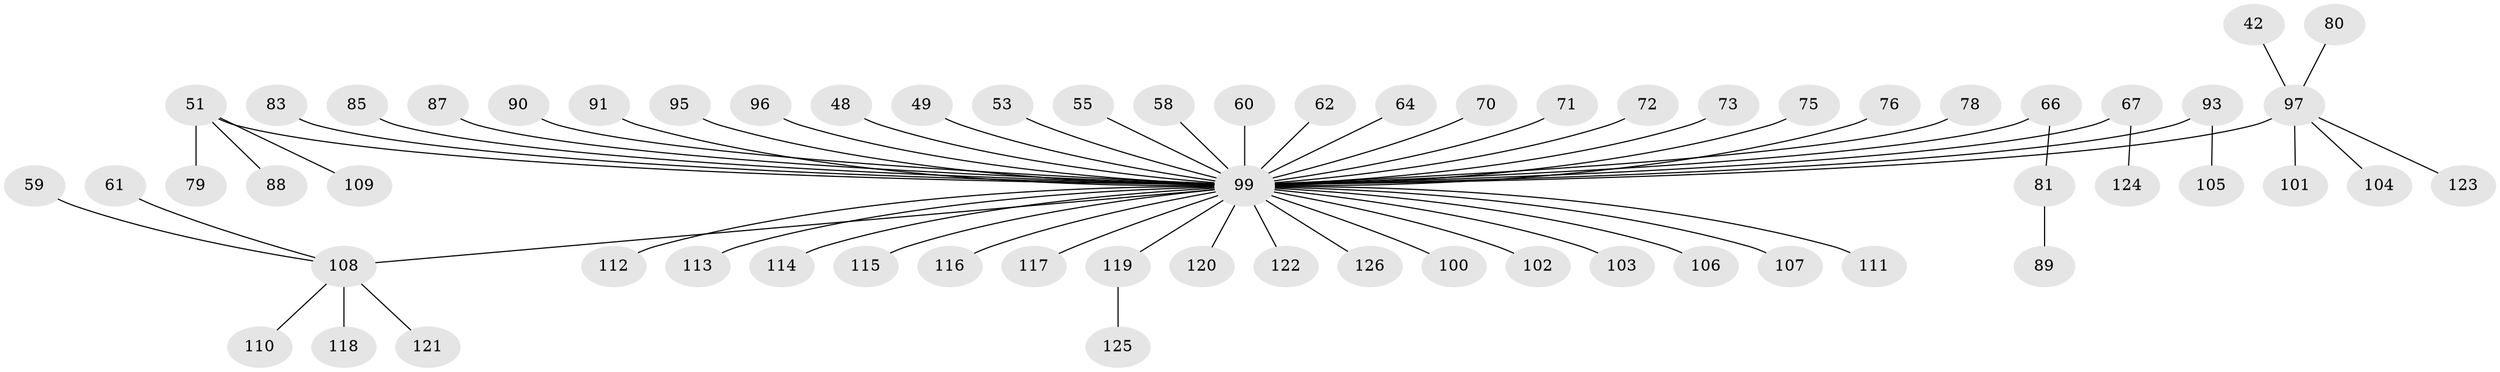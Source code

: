 // original degree distribution, {3: 0.15079365079365079, 6: 0.047619047619047616, 5: 0.031746031746031744, 4: 0.07142857142857142, 1: 0.5476190476190477, 2: 0.15079365079365079}
// Generated by graph-tools (version 1.1) at 2025/41/03/09/25 04:41:06]
// undirected, 63 vertices, 62 edges
graph export_dot {
graph [start="1"]
  node [color=gray90,style=filled];
  42;
  48;
  49 [super="+13+46"];
  51 [super="+38"];
  53;
  55;
  58;
  59;
  60;
  61;
  62;
  64;
  66 [super="+47"];
  67;
  70;
  71;
  72;
  73;
  75 [super="+36"];
  76;
  78;
  79;
  80;
  81;
  83;
  85;
  87;
  88;
  89;
  90;
  91;
  93;
  95;
  96;
  97 [super="+69+74"];
  99 [super="+33+45+92+98"];
  100;
  101;
  102;
  103;
  104;
  105;
  106;
  107;
  108 [super="+82+35+94+50"];
  109;
  110;
  111;
  112;
  113;
  114;
  115;
  116;
  117;
  118;
  119 [super="+18+24+40+43"];
  120;
  121;
  122;
  123;
  124;
  125;
  126;
  42 -- 97;
  48 -- 99;
  49 -- 99;
  51 -- 88;
  51 -- 109;
  51 -- 79;
  51 -- 99;
  53 -- 99;
  55 -- 99;
  58 -- 99;
  59 -- 108;
  60 -- 99;
  61 -- 108;
  62 -- 99;
  64 -- 99;
  66 -- 81;
  66 -- 99;
  67 -- 124;
  67 -- 99;
  70 -- 99;
  71 -- 99;
  72 -- 99;
  73 -- 99;
  75 -- 99;
  76 -- 99;
  78 -- 99;
  80 -- 97;
  81 -- 89;
  83 -- 99;
  85 -- 99;
  87 -- 99;
  90 -- 99;
  91 -- 99;
  93 -- 105;
  93 -- 99;
  95 -- 99;
  96 -- 99;
  97 -- 101;
  97 -- 123;
  97 -- 99 [weight=3];
  97 -- 104;
  99 -- 107;
  99 -- 126;
  99 -- 102;
  99 -- 103;
  99 -- 108 [weight=2];
  99 -- 111;
  99 -- 112;
  99 -- 114;
  99 -- 115;
  99 -- 116;
  99 -- 117;
  99 -- 119;
  99 -- 120;
  99 -- 122;
  99 -- 100;
  99 -- 106;
  99 -- 113;
  108 -- 118;
  108 -- 121;
  108 -- 110;
  119 -- 125;
}
